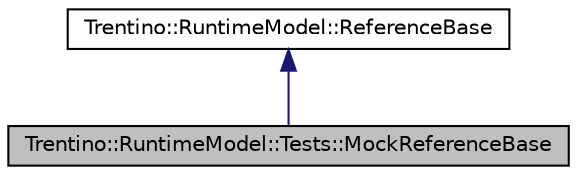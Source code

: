 digraph G
{
  edge [fontname="Helvetica",fontsize="10",labelfontname="Helvetica",labelfontsize="10"];
  node [fontname="Helvetica",fontsize="10",shape=record];
  Node1 [label="Trentino::RuntimeModel::Tests::MockReferenceBase",height=0.2,width=0.4,color="black", fillcolor="grey75", style="filled" fontcolor="black"];
  Node2 -> Node1 [dir="back",color="midnightblue",fontsize="10",style="solid",fontname="Helvetica"];
  Node2 [label="Trentino::RuntimeModel::ReferenceBase",height=0.2,width=0.4,color="black", fillcolor="white", style="filled",URL="$class_trentino_1_1_runtime_model_1_1_reference_base.html",tooltip="Represents an SCA reference at runtime."];
}
